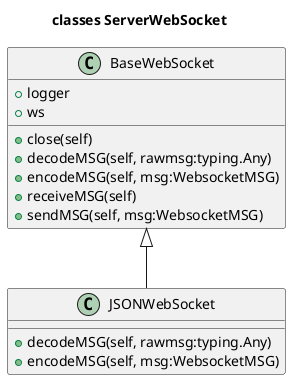 @startuml
title classes ServerWebSocket
class BaseWebSocket {
    +logger
    +ws
    +close(self)
    +decodeMSG(self, rawmsg:typing.Any)
    +encodeMSG(self, msg:WebsocketMSG)
    +receiveMSG(self)
    +sendMSG(self, msg:WebsocketMSG)
}
class JSONWebSocket {
    +decodeMSG(self, rawmsg:typing.Any)
    +encodeMSG(self, msg:WebsocketMSG)
}

BaseWebSocket <|-- JSONWebSocket

@enduml
